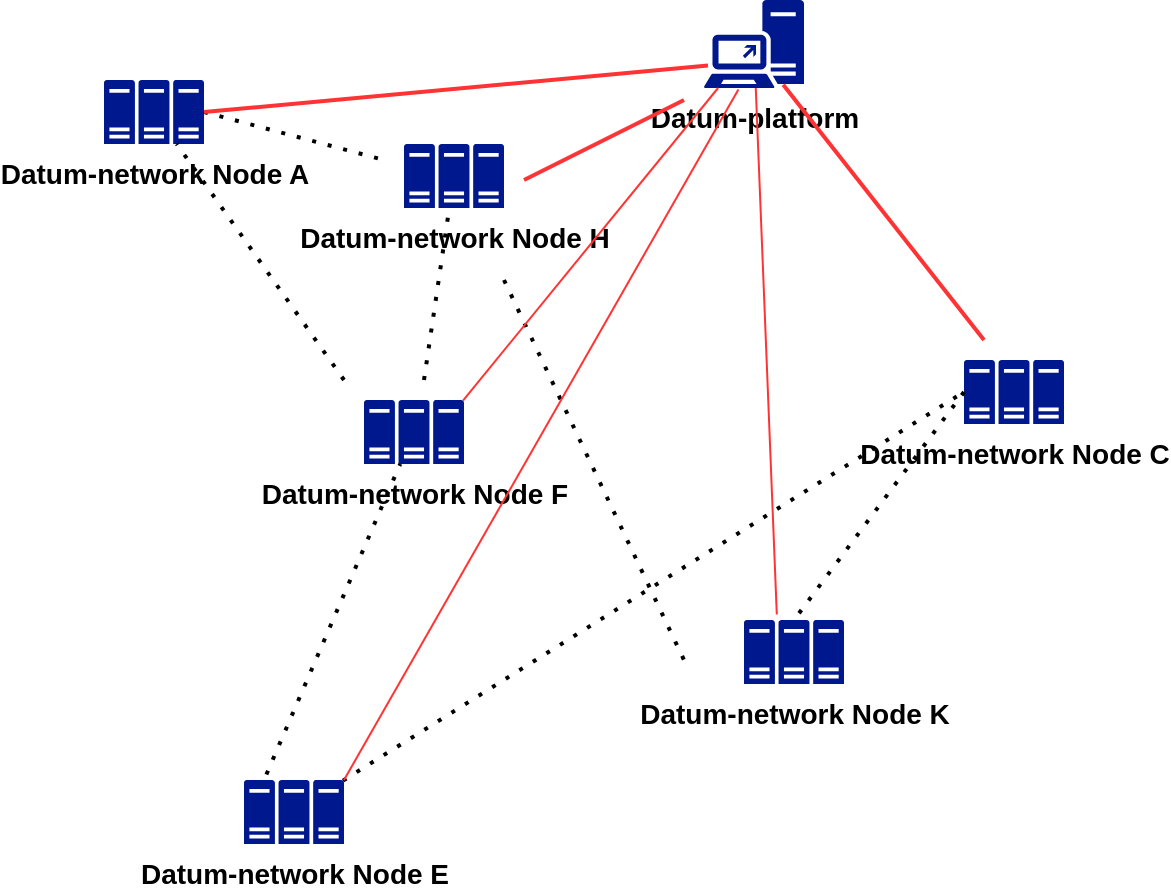 <mxfile version="16.4.0" type="device"><diagram id="PMF9qS_j4qsFqPxMigN3" name="第 1 页"><mxGraphModel dx="865" dy="541" grid="1" gridSize="10" guides="1" tooltips="1" connect="1" arrows="1" fold="1" page="1" pageScale="1" pageWidth="100000" pageHeight="100000" math="0" shadow="0"><root><mxCell id="0"/><mxCell id="1" parent="0"/><mxCell id="4HRD36_Nd4_h-FqAnIT8-1" value="&lt;b&gt;&lt;font style=&quot;font-size: 14px&quot;&gt;Datum-platform&lt;/font&gt;&lt;/b&gt;" style="sketch=0;aspect=fixed;pointerEvents=1;shadow=0;dashed=0;html=1;strokeColor=none;labelPosition=center;verticalLabelPosition=bottom;verticalAlign=top;align=center;fillColor=#00188D;shape=mxgraph.mscae.enterprise.direct_access_feature" parent="1" vertex="1"><mxGeometry x="480" y="180" width="50" height="44" as="geometry"/></mxCell><mxCell id="4HRD36_Nd4_h-FqAnIT8-2" value="&lt;b&gt;Datum-network Node A&lt;/b&gt;" style="sketch=0;aspect=fixed;pointerEvents=1;shadow=0;dashed=0;html=1;strokeColor=none;labelPosition=center;verticalLabelPosition=bottom;verticalAlign=top;align=center;fillColor=#00188D;shape=mxgraph.mscae.enterprise.server_farm;fontSize=14;" parent="1" vertex="1"><mxGeometry x="180" y="220" width="50" height="32" as="geometry"/></mxCell><mxCell id="4HRD36_Nd4_h-FqAnIT8-5" value="&lt;b&gt;Datum-network&amp;nbsp;&lt;/b&gt;&lt;b&gt;Node F&lt;/b&gt;" style="sketch=0;aspect=fixed;pointerEvents=1;shadow=0;dashed=0;html=1;strokeColor=none;labelPosition=center;verticalLabelPosition=bottom;verticalAlign=top;align=center;fillColor=#00188D;shape=mxgraph.mscae.enterprise.server_farm;fontSize=14;" parent="1" vertex="1"><mxGeometry x="310" y="380" width="50" height="32" as="geometry"/></mxCell><mxCell id="4HRD36_Nd4_h-FqAnIT8-6" value="&lt;b&gt;Datum-network&amp;nbsp;&lt;/b&gt;&lt;b&gt;Node K&lt;/b&gt;" style="sketch=0;aspect=fixed;pointerEvents=1;shadow=0;dashed=0;html=1;strokeColor=none;labelPosition=center;verticalLabelPosition=bottom;verticalAlign=top;align=center;fillColor=#00188D;shape=mxgraph.mscae.enterprise.server_farm;fontSize=14;" parent="1" vertex="1"><mxGeometry x="500" y="490" width="50" height="32" as="geometry"/></mxCell><mxCell id="4HRD36_Nd4_h-FqAnIT8-8" value="&lt;b&gt;Datum-network&amp;nbsp;&lt;/b&gt;&lt;b&gt;Node H&lt;/b&gt;" style="sketch=0;aspect=fixed;pointerEvents=1;shadow=0;dashed=0;html=1;strokeColor=none;labelPosition=center;verticalLabelPosition=bottom;verticalAlign=top;align=center;fillColor=#00188D;shape=mxgraph.mscae.enterprise.server_farm;fontSize=14;" parent="1" vertex="1"><mxGeometry x="330" y="252" width="50" height="32" as="geometry"/></mxCell><mxCell id="4HRD36_Nd4_h-FqAnIT8-9" value="&lt;b&gt;Datum-network&amp;nbsp;&lt;/b&gt;&lt;b&gt;Node E&lt;/b&gt;" style="sketch=0;aspect=fixed;pointerEvents=1;shadow=0;dashed=0;html=1;strokeColor=none;labelPosition=center;verticalLabelPosition=bottom;verticalAlign=top;align=center;fillColor=#00188D;shape=mxgraph.mscae.enterprise.server_farm;fontSize=14;" parent="1" vertex="1"><mxGeometry x="250" y="570" width="50" height="32" as="geometry"/></mxCell><mxCell id="4HRD36_Nd4_h-FqAnIT8-10" value="&lt;b&gt;Datum-network&amp;nbsp;&lt;/b&gt;&lt;b&gt;Node C&lt;/b&gt;" style="sketch=0;aspect=fixed;pointerEvents=1;shadow=0;dashed=0;html=1;strokeColor=none;labelPosition=center;verticalLabelPosition=bottom;verticalAlign=top;align=center;fillColor=#00188D;shape=mxgraph.mscae.enterprise.server_farm;fontSize=14;" parent="1" vertex="1"><mxGeometry x="610" y="360" width="50" height="32" as="geometry"/></mxCell><mxCell id="4HRD36_Nd4_h-FqAnIT8-11" value="" style="endArrow=none;dashed=1;html=1;dashPattern=1 3;strokeWidth=2;rounded=0;fontSize=14;" parent="1" target="4HRD36_Nd4_h-FqAnIT8-8" edge="1"><mxGeometry width="50" height="50" relative="1" as="geometry"><mxPoint x="340" y="370" as="sourcePoint"/><mxPoint x="280" y="360" as="targetPoint"/></mxGeometry></mxCell><mxCell id="4HRD36_Nd4_h-FqAnIT8-12" value="" style="endArrow=none;dashed=1;html=1;dashPattern=1 3;strokeWidth=2;rounded=0;fontSize=14;" parent="1" target="4HRD36_Nd4_h-FqAnIT8-2" edge="1"><mxGeometry width="50" height="50" relative="1" as="geometry"><mxPoint x="300" y="370" as="sourcePoint"/><mxPoint x="160" y="360" as="targetPoint"/></mxGeometry></mxCell><mxCell id="4HRD36_Nd4_h-FqAnIT8-13" value="" style="endArrow=none;dashed=1;html=1;dashPattern=1 3;strokeWidth=2;rounded=0;fontSize=14;exitX=1;exitY=0.5;exitDx=0;exitDy=0;exitPerimeter=0;" parent="1" source="4HRD36_Nd4_h-FqAnIT8-2" edge="1"><mxGeometry width="50" height="50" relative="1" as="geometry"><mxPoint x="160" y="240" as="sourcePoint"/><mxPoint x="320" y="260" as="targetPoint"/></mxGeometry></mxCell><mxCell id="4HRD36_Nd4_h-FqAnIT8-14" value="" style="endArrow=none;dashed=1;html=1;dashPattern=1 3;strokeWidth=2;rounded=0;fontSize=14;exitX=0;exitY=0.5;exitDx=0;exitDy=0;exitPerimeter=0;entryX=0.5;entryY=0;entryDx=0;entryDy=0;entryPerimeter=0;" parent="1" source="4HRD36_Nd4_h-FqAnIT8-10" target="4HRD36_Nd4_h-FqAnIT8-6" edge="1"><mxGeometry width="50" height="50" relative="1" as="geometry"><mxPoint x="670" y="350" as="sourcePoint"/><mxPoint x="720" y="300" as="targetPoint"/></mxGeometry></mxCell><mxCell id="4HRD36_Nd4_h-FqAnIT8-15" value="" style="endArrow=none;dashed=1;html=1;dashPattern=1 3;strokeWidth=2;rounded=0;fontSize=14;" parent="1" edge="1"><mxGeometry width="50" height="50" relative="1" as="geometry"><mxPoint x="380" y="320" as="sourcePoint"/><mxPoint x="470" y="510" as="targetPoint"/></mxGeometry></mxCell><mxCell id="4HRD36_Nd4_h-FqAnIT8-16" value="" style="endArrow=none;dashed=1;html=1;dashPattern=1 3;strokeWidth=2;rounded=0;fontSize=14;exitX=0.224;exitY=-0.087;exitDx=0;exitDy=0;exitPerimeter=0;" parent="1" source="4HRD36_Nd4_h-FqAnIT8-9" target="4HRD36_Nd4_h-FqAnIT8-5" edge="1"><mxGeometry width="50" height="50" relative="1" as="geometry"><mxPoint x="190" y="510" as="sourcePoint"/><mxPoint x="240" y="460" as="targetPoint"/></mxGeometry></mxCell><mxCell id="4HRD36_Nd4_h-FqAnIT8-17" value="" style="endArrow=none;dashed=1;html=1;dashPattern=1 3;strokeWidth=2;rounded=0;fontSize=14;exitX=0.99;exitY=0.01;exitDx=0;exitDy=0;exitPerimeter=0;entryX=0;entryY=0.5;entryDx=0;entryDy=0;entryPerimeter=0;" parent="1" source="4HRD36_Nd4_h-FqAnIT8-9" target="4HRD36_Nd4_h-FqAnIT8-10" edge="1"><mxGeometry width="50" height="50" relative="1" as="geometry"><mxPoint x="360" y="640" as="sourcePoint"/><mxPoint x="410" y="590" as="targetPoint"/></mxGeometry></mxCell><mxCell id="4HRD36_Nd4_h-FqAnIT8-18" value="" style="endArrow=none;html=1;strokeWidth=2;rounded=1;fontSize=14;strokeColor=#FF3333;" parent="1" edge="1"><mxGeometry width="50" height="50" relative="1" as="geometry"><mxPoint x="390" y="270" as="sourcePoint"/><mxPoint x="470" y="230" as="targetPoint"/></mxGeometry></mxCell><mxCell id="4HRD36_Nd4_h-FqAnIT8-19" value="" style="endArrow=none;html=1;strokeWidth=2;rounded=1;fontSize=14;exitX=1;exitY=0.5;exitDx=0;exitDy=0;exitPerimeter=0;entryX=0.04;entryY=0.745;entryDx=0;entryDy=0;entryPerimeter=0;strokeColor=#FF3333;" parent="1" source="4HRD36_Nd4_h-FqAnIT8-2" target="4HRD36_Nd4_h-FqAnIT8-1" edge="1"><mxGeometry width="50" height="50" relative="1" as="geometry"><mxPoint x="340" y="230" as="sourcePoint"/><mxPoint x="390" y="180" as="targetPoint"/></mxGeometry></mxCell><mxCell id="4HRD36_Nd4_h-FqAnIT8-20" value="" style="endArrow=none;html=1;strokeWidth=2;rounded=0;fontSize=14;entryX=0.792;entryY=0.964;entryDx=0;entryDy=0;entryPerimeter=0;strokeColor=#FF3333;" parent="1" target="4HRD36_Nd4_h-FqAnIT8-1" edge="1"><mxGeometry width="50" height="50" relative="1" as="geometry"><mxPoint x="620" y="350" as="sourcePoint"/><mxPoint x="670" y="280" as="targetPoint"/></mxGeometry></mxCell><mxCell id="4HRD36_Nd4_h-FqAnIT8-21" value="" style="endArrow=none;html=1;rounded=1;fontSize=14;strokeColor=#FF3333;exitX=0.328;exitY=-0.087;exitDx=0;exitDy=0;exitPerimeter=0;" parent="1" source="4HRD36_Nd4_h-FqAnIT8-6" target="4HRD36_Nd4_h-FqAnIT8-1" edge="1"><mxGeometry width="50" height="50" relative="1" as="geometry"><mxPoint x="470" y="360" as="sourcePoint"/><mxPoint x="520" y="310" as="targetPoint"/></mxGeometry></mxCell><mxCell id="4HRD36_Nd4_h-FqAnIT8-22" value="" style="endArrow=none;html=1;rounded=1;fontSize=14;strokeColor=#FF3333;exitX=0.99;exitY=0.01;exitDx=0;exitDy=0;exitPerimeter=0;" parent="1" source="4HRD36_Nd4_h-FqAnIT8-5" target="4HRD36_Nd4_h-FqAnIT8-1" edge="1"><mxGeometry width="50" height="50" relative="1" as="geometry"><mxPoint x="430" y="380" as="sourcePoint"/><mxPoint x="480" y="330" as="targetPoint"/></mxGeometry></mxCell><mxCell id="4HRD36_Nd4_h-FqAnIT8-23" value="" style="endArrow=none;html=1;rounded=1;fontSize=14;strokeColor=#FF3333;entryX=0.344;entryY=1.018;entryDx=0;entryDy=0;entryPerimeter=0;" parent="1" target="4HRD36_Nd4_h-FqAnIT8-1" edge="1"><mxGeometry width="50" height="50" relative="1" as="geometry"><mxPoint x="300" y="570" as="sourcePoint"/><mxPoint x="180" y="480" as="targetPoint"/></mxGeometry></mxCell></root></mxGraphModel></diagram></mxfile>